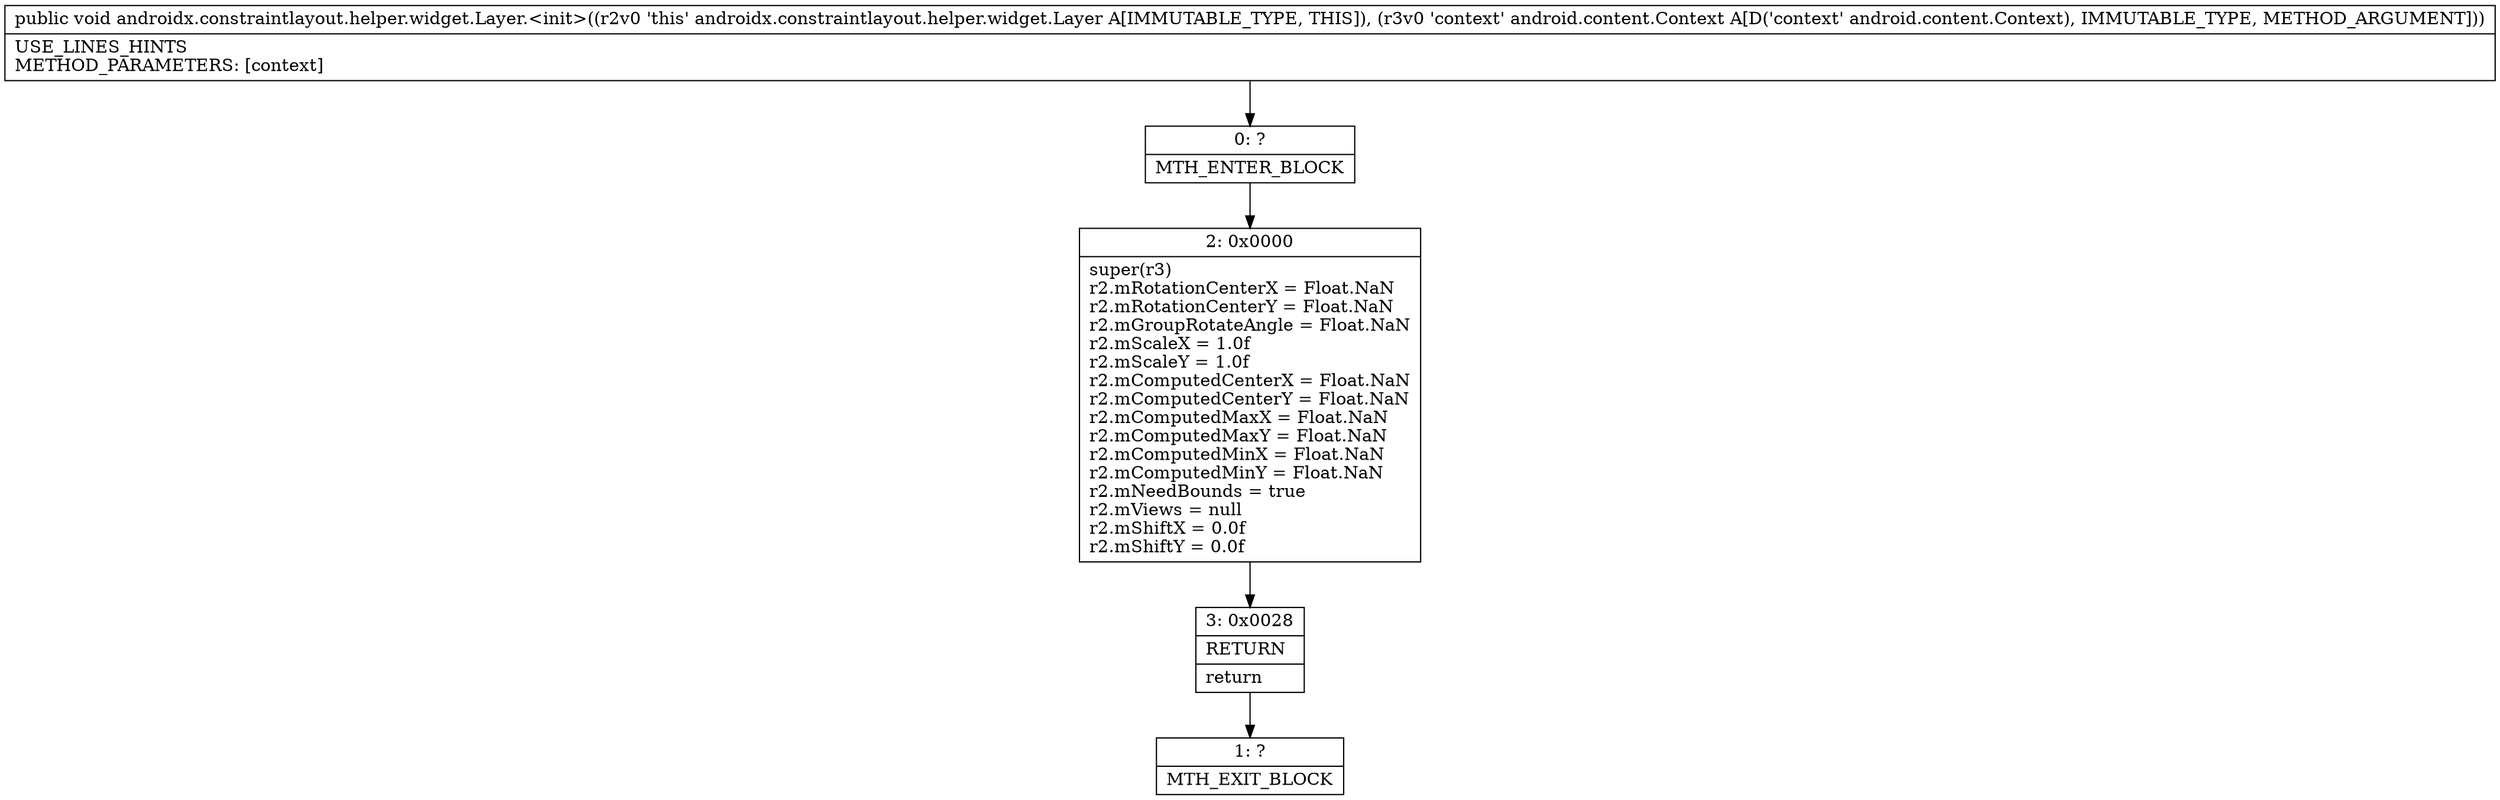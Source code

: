 digraph "CFG forandroidx.constraintlayout.helper.widget.Layer.\<init\>(Landroid\/content\/Context;)V" {
Node_0 [shape=record,label="{0\:\ ?|MTH_ENTER_BLOCK\l}"];
Node_2 [shape=record,label="{2\:\ 0x0000|super(r3)\lr2.mRotationCenterX = Float.NaN\lr2.mRotationCenterY = Float.NaN\lr2.mGroupRotateAngle = Float.NaN\lr2.mScaleX = 1.0f\lr2.mScaleY = 1.0f\lr2.mComputedCenterX = Float.NaN\lr2.mComputedCenterY = Float.NaN\lr2.mComputedMaxX = Float.NaN\lr2.mComputedMaxY = Float.NaN\lr2.mComputedMinX = Float.NaN\lr2.mComputedMinY = Float.NaN\lr2.mNeedBounds = true\lr2.mViews = null\lr2.mShiftX = 0.0f\lr2.mShiftY = 0.0f\l}"];
Node_3 [shape=record,label="{3\:\ 0x0028|RETURN\l|return\l}"];
Node_1 [shape=record,label="{1\:\ ?|MTH_EXIT_BLOCK\l}"];
MethodNode[shape=record,label="{public void androidx.constraintlayout.helper.widget.Layer.\<init\>((r2v0 'this' androidx.constraintlayout.helper.widget.Layer A[IMMUTABLE_TYPE, THIS]), (r3v0 'context' android.content.Context A[D('context' android.content.Context), IMMUTABLE_TYPE, METHOD_ARGUMENT]))  | USE_LINES_HINTS\lMETHOD_PARAMETERS: [context]\l}"];
MethodNode -> Node_0;Node_0 -> Node_2;
Node_2 -> Node_3;
Node_3 -> Node_1;
}

